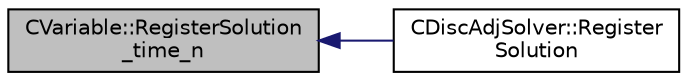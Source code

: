 digraph "CVariable::RegisterSolution_time_n"
{
  edge [fontname="Helvetica",fontsize="10",labelfontname="Helvetica",labelfontsize="10"];
  node [fontname="Helvetica",fontsize="10",shape=record];
  rankdir="LR";
  Node4020 [label="CVariable::RegisterSolution\l_time_n",height=0.2,width=0.4,color="black", fillcolor="grey75", style="filled", fontcolor="black"];
  Node4020 -> Node4021 [dir="back",color="midnightblue",fontsize="10",style="solid",fontname="Helvetica"];
  Node4021 [label="CDiscAdjSolver::Register\lSolution",height=0.2,width=0.4,color="black", fillcolor="white", style="filled",URL="$class_c_disc_adj_solver.html#a6c097e27287f199bcc8972baabd59ae8",tooltip="Performs the preprocessing of the adjoint AD-based solver. Registers all necessary variables on the t..."];
}
